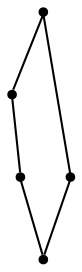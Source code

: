 graph {
  node [shape=point,comment="{\"directed\":false,\"doi\":\"10.1007/978-3-540-24595-7_1\",\"figure\":\"2 (2)\"}"]

  v0 [pos="1277.633507449128,1460.0999641418457"]
  v1 [pos="1215.7469703851743,1262.100009918213"]
  v2 [pos="1110.4774118822672,1577.725009918213"]
  v3 [pos="1005.3328397529069,1262.100009918213"]
  v4 [pos="943.4463026889534,1460.0999641418457"]

  v4 -- v3 [id="-12",pos="943.4463026889534,1460.0999641418457 954.5317132994186,1454.6999740600586 954.5317132994186,1454.6999740600586 954.5317132994186,1454.6999740600586 957.7489916424419,1453.0499903361 957.7489916424419,1453.0499903361 957.7489916424419,1453.0499903361 961.2163063226744,1451.2375005086262 961.2163063226744,1451.2375005086262 961.2163063226744,1451.2375005086262 964.9294603924418,1449.2583084106445 964.9294603924418,1449.2583084106445 964.9294603924418,1449.2583084106445 972.685101744186,1444.9666468302407 972.685101744186,1444.9666468302407 972.685101744186,1444.9666468302407 976.4816224563954,1442.6541773478189 976.4816224563954,1442.6541773478189 976.4816224563954,1442.6541773478189 980.2782067587209,1440.4291915893555 980.2782067587209,1440.4291915893555 980.2782067587209,1440.4291915893555 983.9913608284884,1438.12079111735 983.9913608284884,1438.12079111735 983.9913608284884,1438.12079111735 987.4545421511627,1435.8083216349282 987.4545421511627,1435.8083216349282 987.4545421511627,1435.8083216349282 990.7551235465116,1433.5791397094727 990.7551235465116,1433.5791397094727 990.7551235465116,1433.5791397094727 993.8098655523256,1431.270866394043 993.8098655523256,1431.270866394043 993.8098655523256,1431.270866394043 996.6978742732558,1429.0416844685872 996.6978742732558,1429.0416844685872 996.6978742732558,1429.0416844685872 999.3400436046511,1426.733283996582 999.3400436046511,1426.733283996582 999.3400436046511,1426.733283996582 1001.8155432412791,1424.5082982381184 1001.8155432412791,1424.5082982381184 1001.8155432412791,1424.5082982381184 1004.0409429505813,1422.2791163126626 1004.0409429505813,1422.2791163126626 1004.0409429505813,1422.2791163126626 1006.1038063226744,1419.9666468302407 1006.1038063226744,1419.9666468302407 1006.1038063226744,1419.9666468302407 1007.9208303052326,1417.658373514811 1007.9208303052326,1417.658373514811 1007.9208303052326,1417.658373514811 1009.5711210029069,1415.349973042806 1009.5711210029069,1415.349973042806 1009.5711210029069,1415.349973042806 1011.054742005814,1412.9582850138345 1011.054742005814,1412.9582850138345 1011.054742005814,1412.9582850138345 1012.3758266715116,1410.400021870931 1012.3758266715116,1410.400021870931 1012.3758266715116,1410.400021870931 1013.6135446947675,1407.8416315714517 1013.6135446947675,1407.8416315714517 1013.6135446947675,1407.8416315714517 1014.6845930232558,1405.1999537150064 1014.6845930232558,1405.1999537150064 1014.6845930232558,1405.1999537150064 1015.5931050145349,1402.3957697550454 1015.5931050145349,1402.3957697550454 1015.5931050145349,1402.3957697550454 1016.2557140261628,1400.0874964396157 1016.2557140261628,1400.0874964396157 1016.2557140261628,1400.0874964396157 1016.8308230377907,1397.6958084106445 1016.8308230377907,1397.6958084106445 1016.8308230377907,1397.6958084106445 1017.4100654069767,1395.2166366577148 1017.4100654069767,1395.2166366577148 1017.4100654069767,1395.2166366577148 1017.8226380813953,1392.6624425252278 1017.8226380813953,1392.6624425252278 1017.8226380813953,1392.6624425252278 1018.2352107558139,1389.9374771118164 1018.2352107558139,1389.9374771118164 1018.2352107558139,1389.9374771118164 1018.564480377907,1387.1332931518555 1018.564480377907,1387.1332931518555 1018.564480377907,1387.1332931518555 1018.7311500726744,1384.1625340779622 1018.7311500726744,1384.1625340779622 1018.7311500726744,1384.1625340779622 1018.8936864098837,1381.1124293009439 1018.8936864098837,1381.1124293009439 1018.8936864098837,1381.1124293009439 1018.9770530523256,1377.8124618530273 1018.9770530523256,1377.8124618530273 1018.9770530523256,1377.8124618530273 1018.9770530523256,1370.7166163126626 1018.9770530523256,1370.7166163126626 1018.9770530523256,1370.7166163126626 1018.8103197674418,1366.9208653767903 1018.8103197674418,1366.9208653767903 1018.8103197674418,1366.9208653767903 1018.564480377907,1362.8791936238606 1018.564480377907,1362.8791936238606 1018.564480377907,1362.8791936238606 1018.3185773982558,1358.587532043457 1018.3185773982558,1358.587532043457 1018.3185773982558,1358.587532043457 1017.9851744186046,1354.1333643595376 1017.9851744186046,1354.1333643595376 1017.9851744186046,1354.1333643595376 1017.4934320494186,1349.433275858561 1017.4934320494186,1349.433275858561 1017.4934320494186,1349.433275858561 1017.0808593749999,1344.483324686686 1017.0808593749999,1344.483324686686 1017.0808593749999,1344.483324686686 1016.5015534156977,1339.4499588012695 1016.5015534156977,1339.4499588012695 1016.5015534156977,1339.4499588012695 1015.8431413517442,1334.170799255371 1015.8431413517442,1334.170799255371 1015.8431413517442,1334.170799255371 1015.1805323401163,1328.7249374389648 1015.1805323401163,1328.7249374389648 1015.1805323401163,1328.7249374389648 1014.5220566860465,1323.1125005086262 1014.5220566860465,1323.1125005086262 1014.5220566860465,1323.1125005086262 1013.7802143895349,1317.5041325887044 1013.7802143895349,1317.5041325887044 1013.7802143895349,1317.5041325887044 1012.9550690406977,1311.8916956583657 1012.9550690406977,1311.8916956583657 1012.9550690406977,1311.8916956583657 1012.1299236918604,1306.2000401814778 1012.1299236918604,1306.2000401814778 1012.1299236918604,1306.2000401814778 1011.3839480377907,1300.674959818522 1011.3839480377907,1300.674959818522 1011.3839480377907,1300.674959818522 1010.5588026889535,1295.3125127156575 1010.5588026889535,1295.3125127156575 1010.5588026889535,1295.3125127156575 1009.8170239825581,1290.1958592732747 1009.8170239825581,1290.1958592732747 1009.8170239825581,1290.1958592732747 1009.0751816860464,1285.412483215332 1009.0751816860464,1285.412483215332 1009.0751816860464,1285.412483215332 1008.3334029796512,1280.9583155314126 1008.3334029796512,1280.9583155314126 1008.3334029796512,1280.9583155314126 1007.6707939680232,1276.9124476114907 1007.6707939680232,1276.9124476114907 1007.6707939680232,1276.9124476114907 1007.1789880087209,1273.3666865030923 1007.1789880087209,1273.3666865030923 1007.1789880087209,1273.3666865030923 1006.6831122819767,1270.3958002726235 1006.6831122819767,1270.3958002726235 1006.6831122819767,1270.3958002726235 1005.3328397529069,1262.100009918213 1005.3328397529069,1262.100009918213 1005.3328397529069,1262.100009918213"]
  v4 -- v2 [id="-13",pos="943.4463026889534,1460.0999641418457 951.8937409156977,1458.5791397094727 951.8937409156977,1458.5791397094727 951.8937409156977,1458.5791397094727 954.9442859738372,1458.0833562215169 954.9442859738372,1458.0833562215169 954.9442859738372,1458.0833562215169 958.574136991279,1457.42493947347 958.574136991279,1457.42493947347 958.574136991279,1457.42493947347 962.6999273255814,1456.6791661580403 962.6999273255814,1456.6791661580403 962.6999273255814,1456.6791661580403 967.238226744186,1455.9374618530273 967.238226744186,1455.9374618530273 967.238226744186,1455.9374618530273 972.1891624273255,1455.112469991048 972.1891624273255,1455.112469991048 972.1891624273255,1455.112469991048 977.4735010901163,1454.2874781290689 977.4735010901163,1454.2874781290689 977.4735010901163,1454.2874781290689 982.9161791424418,1453.4624862670898 982.9161791424418,1453.4624862670898 982.9161791424418,1453.4624862670898 988.5297238372093,1452.558275858561 988.5297238372093,1452.558275858561 988.5297238372093,1452.558275858561 1000.0818859011628,1450.9082921346028 1000.0818859011628,1450.9082921346028 1000.0818859011628,1450.9082921346028 1005.7746002906977,1450.162518819173 1005.7746002906977,1450.162518819173 1005.7746002906977,1450.162518819173 1011.3839480377907,1449.5041020711262 1011.3839480377907,1449.5041020711262 1011.3839480377907,1449.5041020711262 1016.9141896802325,1448.8416163126626 1016.9141896802325,1448.8416163126626 1016.9141896802325,1448.8416163126626 1022.2776344476744,1448.2666142781575 1022.2776344476744,1448.2666142781575 1022.2776344476744,1448.2666142781575 1027.3953034156978,1447.7708307902017 1027.3953034156978,1447.7708307902017 1027.3953034156978,1447.7708307902017 1032.2628724563954,1447.4416224161782 1032.2628724563954,1447.4416224161782 1032.2628724563954,1447.4416224161782 1036.9637082122092,1447.1125411987305 1036.9637082122092,1447.1125411987305 1036.9637082122092,1447.1125411987305 1041.4229015261628,1446.9458389282227 1041.4229015261628,1446.9458389282227 1041.4229015261628,1446.9458389282227 1045.6278615552326,1446.7791366577148 1045.6278615552326,1446.7791366577148 1045.6278615552326,1446.7791366577148 1049.6744186046512,1446.7791366577148 1049.6744186046512,1446.7791366577148 1049.6744186046512,1446.7791366577148 1053.3876362645349,1446.862424214681 1053.3876362645349,1446.862424214681 1053.3876362645349,1446.862424214681 1056.934120639535,1447.1125411987305 1056.934120639535,1447.1125411987305 1056.934120639535,1447.1125411987305 1060.2347020348836,1447.3583348592122 1060.2347020348836,1447.3583348592122 1060.2347020348836,1447.3583348592122 1063.368613735465,1447.7708307902017 1063.368613735465,1447.7708307902017 1063.368613735465,1447.7708307902017 1066.3399890988371,1448.2666142781575 1066.3399890988371,1448.2666142781575 1066.3399890988371,1448.2666142781575 1069.0655886627908,1448.9250310262044 1069.0655886627908,1448.9250310262044 1069.0655886627908,1448.9250310262044 1071.7035610465116,1449.670804341634 1071.7035610465116,1449.670804341634 1071.7035610465116,1449.670804341634 1074.0955668604652,1450.4957962036133 1074.0955668604652,1450.4957962036133 1074.0955668604652,1450.4957962036133 1076.40859375,1451.483294169108 1076.40859375,1451.483294169108 1076.40859375,1451.483294169108 1078.6339934593022,1452.474988301595 1078.6339934593022,1452.474988301595 1078.6339934593022,1452.474988301595 1080.6968568313953,1453.7124760945637 1080.6968568313953,1453.7124760945637 1080.6968568313953,1453.7124760945637 1082.6806140988372,1454.9499638875325 1082.6806140988372,1454.9499638875325 1082.6806140988372,1454.9499638875325 1084.5767441860464,1456.4333724975586 1084.5767441860464,1456.4333724975586 1084.5767441860464,1456.4333724975586 1086.472874273256,1458.0833562215169 1086.472874273256,1458.0833562215169 1086.472874273256,1458.0833562215169 1088.2065952034884,1459.8166275024414 1088.2065952034884,1459.8166275024414 1088.2065952034884,1459.8166275024414 1089.8568859011627,1461.712532043457 1089.8568859011627,1461.712532043457 1089.8568859011627,1461.712532043457 1091.4238735465117,1463.7750116984048 1091.4238735465117,1463.7750116984048 1091.4238735465117,1463.7750116984048 1092.9116279069767,1466.0874811808267 1092.9116279069767,1466.0874811808267 1092.9116279069767,1466.0874811808267 1094.2326489825582,1468.479169209798 1094.2326489825582,1468.479169209798 1094.2326489825582,1468.479169209798 1095.5496002906978,1471.1166508992512 1095.5496002906978,1471.1166508992512 1095.5496002906978,1471.1166508992512 1096.7873183139534,1474.0041224161782 1096.7873183139534,1474.0041224161782 1096.7873183139534,1474.0041224161782 1097.945930232558,1477.0582962036133 1097.945930232558,1477.0582962036133 1097.945930232558,1477.0582962036133 1099.0169149709302,1480.4416783650715 1099.0169149709302,1480.4416783650715 1099.0169149709302,1480.4416783650715 1100.0087936046511,1483.98743947347 1100.0087936046511,1483.98743947347 1100.0087936046511,1483.98743947347 1100.9964752906976,1487.783317565918 1100.9964752906976,1487.783317565918 1100.9964752906976,1487.783317565918 1101.9049236918604,1491.9082768758137 1101.9049236918604,1491.9082768758137 1101.9049236918604,1491.9082768758137 1102.7300690406976,1496.1999384562173 1102.7300690406976,1496.1999384562173 1102.7300690406976,1496.1999384562173 1103.555214389535,1500.7375208536782 1103.555214389535,1500.7375208536782 1103.555214389535,1500.7375208536782 1104.2970566860465,1505.6041844685872 1104.2970566860465,1505.6041844685872 1104.2970566860465,1505.6041844685872 1105.038898982558,1510.6374231974282 1105.038898982558,1510.6374231974282 1105.038898982558,1510.6374231974282 1105.701507994186,1515.8332951863606 1105.701507994186,1515.8332951863606 1105.701507994186,1515.8332951863606 1106.276617005814,1521.112454732259 1106.276617005814,1521.112454732259 1106.276617005814,1521.112454732259 1106.8559229651162,1526.6416041056314 1106.8559229651162,1526.6416041056314 1106.8559229651162,1526.6416041056314 1107.435101744186,1532.0874659220376 1107.435101744186,1532.0874659220376 1107.435101744186,1532.0874659220376 1107.9269077034883,1537.5291315714517 1107.9269077034883,1537.5291315714517 1107.9269077034883,1537.5291315714517 1108.339480377907,1542.974993387858 1108.339480377907,1542.974993387858 1108.339480377907,1542.974993387858 1108.7520530523257,1548.174934387207 1108.7520530523257,1548.174934387207 1108.7520530523257,1548.174934387207 1109.085519622093,1553.0415980021157 1109.085519622093,1553.0415980021157 1109.085519622093,1553.0415980021157 1109.4146620639535,1557.662467956543 1109.4146620639535,1557.662467956543 1109.4146620639535,1557.662467956543 1109.660628633721,1561.8666458129883 1109.660628633721,1561.8666458129883 1109.660628633721,1561.8666458129883 1109.9106649709302,1565.5791091918945 1109.9106649709302,1565.5791091918945 1109.9106649709302,1565.5791091918945 1110.0732013081395,1568.7999852498372 1110.0732013081395,1568.7999852498372 1110.0732013081395,1568.7999852498372 1110.4774118822672,1577.725009918213 1110.4774118822672,1577.725009918213 1110.4774118822672,1577.725009918213"]
  v0 -- v1 [id="-24",pos="1277.633507449128,1460.0999641418457 1271.7199127906977,1457.341651916504 1271.7199127906977,1457.341651916504 1271.7199127906977,1457.341651916504 1266.4397710755813,1454.6999740600586 1266.4397710755813,1454.6999740600586 1266.4397710755813,1454.6999740600586 1263.222492732558,1453.0499903361 1263.222492732558,1453.0499903361 1263.222492732558,1453.0499903361 1259.7551780523256,1451.2375005086262 1259.7551780523256,1451.2375005086262 1259.7551780523256,1451.2375005086262 1256.042023982558,1449.2583084106445 1256.042023982558,1449.2583084106445 1256.042023982558,1449.2583084106445 1248.2863190406977,1444.9666468302407 1248.2863190406977,1444.9666468302407 1248.2863190406977,1444.9666468302407 1244.4898619186047,1442.6541773478189 1244.4898619186047,1442.6541773478189 1244.4898619186047,1442.6541773478189 1240.6974745639534,1440.4291915893555 1240.6974745639534,1440.4291915893555 1240.6974745639534,1440.4291915893555 1236.984320494186,1438.12079111735 1236.984320494186,1438.12079111735 1236.984320494186,1438.12079111735 1233.5170058139536,1435.8083216349282 1233.5170058139536,1435.8083216349282 1233.5170058139536,1435.8083216349282 1230.2162972383721,1433.5791397094727 1230.2162972383721,1433.5791397094727 1230.2162972383721,1433.5791397094727 1227.1615552325582,1431.270866394043 1227.1615552325582,1431.270866394043 1227.1615552325582,1431.270866394043 1224.273546511628,1429.0416844685872 1224.273546511628,1429.0416844685872 1224.273546511628,1429.0416844685872 1221.635574127907,1426.733283996582 1221.635574127907,1426.733283996582 1221.635574127907,1426.733283996582 1219.1601380813954,1424.5082982381184 1219.1601380813954,1424.5082982381184 1219.1601380813954,1424.5082982381184 1216.9305414244186,1422.2791163126626 1216.9305414244186,1422.2791163126626 1216.9305414244186,1422.2791163126626 1214.8676780523256,1419.9666468302407 1214.8676780523256,1419.9666468302407 1214.8676780523256,1419.9666468302407 1213.054851017442,1417.658373514811 1213.054851017442,1417.658373514811 1213.054851017442,1417.658373514811 1211.4045603197674,1415.349973042806 1211.4045603197674,1415.349973042806 1211.4045603197674,1415.349973042806 1209.9166787790698,1412.9582850138345 1209.9166787790698,1412.9582850138345 1209.9166787790698,1412.9582850138345 1208.5956577034883,1410.400021870931 1208.5956577034883,1410.400021870931 1208.5956577034883,1410.400021870931 1207.3579396802324,1407.8416315714517 1207.3579396802324,1407.8416315714517 1207.3579396802324,1407.8416315714517 1206.2868277616278,1405.1999537150064 1206.2868277616278,1405.1999537150064 1206.2868277616278,1405.1999537150064 1205.378379360465,1402.3957697550454 1205.378379360465,1402.3957697550454 1205.378379360465,1402.3957697550454 1204.7199672965116,1400.0874964396157 1204.7199672965116,1400.0874964396157 1204.7199672965116,1400.0874964396157 1204.1406613372094,1397.6958084106445 1204.1406613372094,1397.6958084106445 1204.1406613372094,1397.6958084106445 1203.5655523255814,1395.2166366577148 1203.5655523255814,1395.2166366577148 1203.5655523255814,1395.2166366577148 1203.1529796511627,1392.6624425252278 1203.1529796511627,1392.6624425252278 1203.1529796511627,1392.6624425252278 1202.7404069767442,1389.9374771118164 1202.7404069767442,1389.9374771118164 1202.7404069767442,1389.9374771118164 1202.4069404069767,1387.1332931518555 1202.4069404069767,1387.1332931518555 1202.4069404069767,1387.1332931518555 1202.2444040697674,1384.1625340779622 1202.2444040697674,1384.1625340779622 1202.2444040697674,1384.1625340779622 1202.0777979651164,1381.1124293009439 1202.0777979651164,1381.1124293009439 1202.0777979651164,1381.1124293009439 1201.9943677325582,1377.8124618530273 1201.9943677325582,1377.8124618530273 1201.9943677325582,1377.8124618530273 1201.9943677325582,1370.7166163126626 1201.9943677325582,1370.7166163126626 1201.9943677325582,1370.7166163126626 1202.1611010174418,1366.9208653767903 1202.1611010174418,1366.9208653767903 1202.1611010174418,1366.9208653767903 1202.4069404069767,1362.8791936238606 1202.4069404069767,1362.8791936238606 1202.4069404069767,1362.8791936238606 1202.6571039244186,1358.587532043457 1202.6571039244186,1358.587532043457 1202.6571039244186,1358.587532043457 1202.9862463662791,1354.1333643595376 1202.9862463662791,1354.1333643595376 1202.9862463662791,1354.1333643595376 1203.4822492732558,1349.433275858561 1203.4822492732558,1349.433275858561 1203.4822492732558,1349.433275858561 1203.8948219476745,1344.483324686686 1203.8948219476745,1344.483324686686 1203.8948219476745,1344.483324686686 1204.4699309593022,1339.4499588012695 1204.4699309593022,1339.4499588012695 1204.4699309593022,1339.4499588012695 1205.13253997093,1334.170799255371 1205.13253997093,1334.170799255371 1205.13253997093,1334.170799255371 1205.7909520348837,1328.7249374389648 1205.7909520348837,1328.7249374389648 1205.7909520348837,1328.7249374389648 1206.4535610465116,1323.1125005086262 1206.4535610465116,1323.1125005086262 1206.4535610465116,1323.1125005086262 1207.1954033430231,1317.5041325887044 1207.1954033430231,1317.5041325887044 1207.1954033430231,1317.5041325887044 1208.0205486918605,1311.8916956583657 1208.0205486918605,1311.8916956583657 1208.0205486918605,1311.8916956583657 1208.8456940406977,1306.2000401814778 1208.8456940406977,1306.2000401814778 1208.8456940406977,1306.2000401814778 1209.5875363372093,1300.674959818522 1209.5875363372093,1300.674959818522 1209.5875363372093,1300.674959818522 1210.4126816860464,1295.3125127156575 1210.4126816860464,1295.3125127156575 1210.4126816860464,1295.3125127156575 1211.1543968023257,1290.1958592732747 1211.1543968023257,1290.1958592732747 1211.1543968023257,1290.1958592732747 1211.8962390988372,1285.412483215332 1211.8962390988372,1285.412483215332 1211.8962390988372,1285.412483215332 1212.6422783430232,1280.9583155314126 1212.6422783430232,1280.9583155314126 1212.6422783430232,1280.9583155314126 1213.3006904069766,1276.9124476114907 1213.3006904069766,1276.9124476114907 1213.3006904069766,1276.9124476114907 1213.796566133721,1273.3666865030923 1213.796566133721,1273.3666865030923 1213.796566133721,1273.3666865030923 1214.2925690406976,1270.3958002726235 1214.2925690406976,1270.3958002726235 1214.2925690406976,1270.3958002726235 1215.7469703851743,1262.100009918213 1215.7469703851743,1262.100009918213 1215.7469703851743,1262.100009918213"]
  v2 -- v0 [id="-26",pos="1110.4774118822672,1577.725009918213 1110.8983466569766,1568.7999852498372 1110.8983466569766,1568.7999852498372 1110.8983466569766,1568.7999852498372 1111.0649527616279,1565.5791091918945 1111.0649527616279,1565.5791091918945 1111.0649527616279,1565.5791091918945 1111.3109193313953,1561.8666458129883 1111.3109193313953,1561.8666458129883 1111.3109193313953,1561.8666458129883 1111.5609556686047,1557.662467956543 1111.5609556686047,1557.662467956543 1111.5609556686047,1557.662467956543 1111.890098110465,1553.0415980021157 1111.890098110465,1553.0415980021157 1111.890098110465,1553.0415980021157 1112.219367732558,1548.174934387207 1112.219367732558,1548.174934387207 1112.219367732558,1548.174934387207 1112.6319404069768,1542.974993387858 1112.6319404069768,1542.974993387858 1112.6319404069768,1542.974993387858 1113.0445130813953,1537.5291315714517 1113.0445130813953,1537.5291315714517 1113.0445130813953,1537.5291315714517 1113.5405159883721,1532.0874659220376 1113.5405159883721,1532.0874659220376 1113.5405159883721,1532.0874659220376 1114.115625,1526.6416041056314 1114.115625,1526.6416041056314 1114.115625,1526.6416041056314 1114.6948037790698,1521.112454732259 1114.6948037790698,1521.112454732259 1114.6948037790698,1521.112454732259 1115.274109738372,1515.8332951863606 1115.274109738372,1515.8332951863606 1115.274109738372,1515.8332951863606 1115.9325218023255,1510.6374231974282 1115.9325218023255,1510.6374231974282 1115.9325218023255,1510.6374231974282 1116.6743640988373,1505.6041844685872 1116.6743640988373,1505.6041844685872 1116.6743640988373,1505.6041844685872 1117.4162063953488,1500.7375208536782 1117.4162063953488,1500.7375208536782 1117.4162063953488,1500.7375208536782 1118.241351744186,1496.1999384562173 1118.241351744186,1496.1999384562173 1118.241351744186,1496.1999384562173 1119.0664970930231,1491.9082768758137 1119.0664970930231,1491.9082768758137 1119.0664970930231,1491.9082768758137 1119.974945494186,1487.783317565918 1119.974945494186,1487.783317565918 1119.974945494186,1487.783317565918 1120.9668241279069,1483.98743947347 1120.9668241279069,1483.98743947347 1120.9668241279069,1483.98743947347 1121.9545058139536,1480.4416783650715 1121.9545058139536,1480.4416783650715 1121.9545058139536,1480.4416783650715 1123.0296875,1477.0582962036133 1123.0296875,1477.0582962036133 1123.0296875,1477.0582962036133 1124.1841024709302,1474.0041224161782 1124.1841024709302,1474.0041224161782 1124.1841024709302,1474.0041224161782 1125.421820494186,1471.1166508992512 1125.421820494186,1471.1166508992512 1125.421820494186,1471.1166508992512 1126.74296875,1468.479169209798 1126.74296875,1468.479169209798 1126.74296875,1468.479169209798 1128.0639898255813,1466.0874811808267 1128.0639898255813,1466.0874811808267 1128.0639898255813,1466.0874811808267 1129.547547238372,1463.7750116984048 1129.547547238372,1463.7750116984048 1129.547547238372,1463.7750116984048 1131.1145348837208,1461.712532043457 1131.1145348837208,1461.712532043457 1131.1145348837208,1461.712532043457 1132.7648255813954,1459.8166275024414 1132.7648255813954,1459.8166275024414 1132.7648255813954,1459.8166275024414 1134.4985465116279,1458.0833562215169 1134.4985465116279,1458.0833562215169 1134.4985465116279,1458.0833562215169 1136.3946765988371,1456.4333724975586 1136.3946765988371,1456.4333724975586 1136.3946765988371,1456.4333724975586 1138.378433866279,1454.9499638875325 1138.378433866279,1454.9499638875325 1138.378433866279,1454.9499638875325 1140.2745639534883,1453.7124760945637 1140.2745639534883,1453.7124760945637 1140.2745639534883,1453.7124760945637 1142.3374273255813,1452.474988301595 1142.3374273255813,1452.474988301595 1142.3374273255813,1452.474988301595 1144.567023982558,1451.483294169108 1144.567023982558,1451.483294169108 1144.567023982558,1451.483294169108 1146.8758539244186,1450.4957962036133 1146.8758539244186,1450.4957962036133 1146.8758539244186,1450.4957962036133 1149.2679869186047,1449.670804341634 1149.2679869186047,1449.670804341634 1149.2679869186047,1449.670804341634 1151.91015625,1448.9250310262044 1151.91015625,1448.9250310262044 1151.91015625,1448.9250310262044 1154.6314316860464,1448.2666142781575 1154.6314316860464,1448.2666142781575 1154.6314316860464,1448.2666142781575 1157.6028706395348,1447.7708307902017 1157.6028706395348,1447.7708307902017 1157.6028706395348,1447.7708307902017 1160.73671875,1447.3583348592122 1160.73671875,1447.3583348592122 1160.73671875,1447.3583348592122 1164.0373001453488,1447.1125411987305 1164.0373001453488,1447.1125411987305 1164.0373001453488,1447.1125411987305 1167.5880450581394,1446.862424214681 1167.5880450581394,1446.862424214681 1167.5880450581394,1446.862424214681 1171.301199127907,1446.7791366577148 1171.301199127907,1446.7791366577148 1171.301199127907,1446.7791366577148 1175.3436228197675,1446.7791366577148 1175.3436228197675,1446.7791366577148 1175.3436228197675,1446.7791366577148 1179.5527797965117,1446.9458389282227 1179.5527797965117,1446.9458389282227 1179.5527797965117,1446.9458389282227 1184.0077761627906,1447.1125411987305 1184.0077761627906,1447.1125411987305 1184.0077761627906,1447.1125411987305 1188.7128088662791,1447.4416224161782 1188.7128088662791,1447.4416224161782 1188.7128088662791,1447.4416224161782 1193.5803779069768,1447.7708307902017 1193.5803779069768,1447.7708307902017 1193.5803779069768,1447.7708307902017 1198.6937863372093,1448.2666142781575 1198.6937863372093,1448.2666142781575 1198.6937863372093,1448.2666142781575 1204.0573582848838,1448.8416163126626 1204.0573582848838,1448.8416163126626 1204.0573582848838,1448.8416163126626 1209.5875363372093,1449.5041020711262 1209.5875363372093,1449.5041020711262 1209.5875363372093,1449.5041020711262 1215.196820494186,1450.162518819173 1215.196820494186,1450.162518819173 1215.196820494186,1450.162518819173 1220.8937318313954,1450.9082921346028 1220.8937318313954,1450.9082921346028 1220.8937318313954,1450.9082921346028 1232.4458938953487,1452.558275858561 1232.4458938953487,1452.558275858561 1232.4458938953487,1452.558275858561 1238.055305232558,1453.4624862670898 1238.055305232558,1453.4624862670898 1238.055305232558,1453.4624862670898 1243.5021802325582,1454.2874781290689 1243.5021802325582,1454.2874781290689 1243.5021802325582,1454.2874781290689 1248.7823219476743,1455.112469991048 1248.7823219476743,1455.112469991048 1248.7823219476743,1455.112469991048 1253.7331940406978,1455.9374618530273 1253.7331940406978,1455.9374618530273 1253.7331940406978,1455.9374618530273 1258.2714934593023,1456.6791661580403 1258.2714934593023,1456.6791661580403 1258.2714934593023,1456.6791661580403 1262.397347383721,1457.42493947347 1262.397347383721,1457.42493947347 1262.397347383721,1457.42493947347 1266.0271984011629,1458.0833562215169 1266.0271984011629,1458.0833562215169 1266.0271984011629,1458.0833562215169 1269.0819404069766,1458.5791397094727 1269.0819404069766,1458.5791397094727 1269.0819404069766,1458.5791397094727 1277.633507449128,1460.0999641418457 1277.633507449128,1460.0999641418457 1277.633507449128,1460.0999641418457"]
  v3 -- v1 [id="-37",pos="1005.3328397529069,1262.100009918213 1008.0041969476744,1269.7375106811523 1008.0041969476744,1269.7375106811523 1008.0041969476744,1269.7375106811523 1008.991878633721,1272.7082697550454 1008.991878633721,1272.7082697550454 1008.991878633721,1272.7082697550454 1010.2295966569767,1276.1708704630532 1010.2295966569767,1276.1708704630532 1010.2295966569767,1276.1708704630532 1011.7173510174418,1280.2958297729492 1011.7173510174418,1280.2958297729492 1011.7173510174418,1280.2958297729492 1013.3676417151163,1284.9166997273762 1013.3676417151163,1284.9166997273762 1013.3676417151163,1284.9166997273762 1015.2638353924418,1290.0291570027669 1015.2638353924418,1290.0291570027669 1015.2638353924418,1290.0291570027669 1017.3267623546511,1295.725008646647 1017.3267623546511,1295.725008646647 1017.3267623546511,1295.725008646647 1019.6355287063953,1301.9124476114907 1019.6355287063953,1301.9124476114907 1019.6355287063953,1301.9124476114907 1022.0317950581396,1308.5125096638997 1022.0317950581396,1308.5125096638997 1022.0317950581396,1308.5125096638997 1024.5864007994187,1315.4416529337564 1024.5864007994187,1315.4416529337564 1024.5864007994187,1315.4416529337564 1027.3119367732559,1322.7000045776367 1027.3119367732559,1322.7000045776367 1027.3119367732559,1322.7000045776367 1030.1166424418604,1330.1249313354492 1030.1166424418604,1330.1249313354492 1030.1166424418604,1330.1249313354492 1033.0046511627907,1337.799975077311 1033.0046511627907,1337.799975077311 1033.0046511627907,1337.799975077311 1035.9760265261627,1345.554110209147 1035.9760265261627,1345.554110209147 1035.9760265261627,1345.554110209147 1039.0266351744185,1353.3916600545247 1039.0266351744185,1353.3916600545247 1039.0266351744185,1353.3916600545247 1041.9980105377906,1361.1457951863606 1041.9980105377906,1361.1457951863606 1041.9980105377906,1361.1457951863606 1045.0527525436046,1368.8999303181965 1045.0527525436046,1368.8999303181965 1045.0527525436046,1368.8999303181965 1048.103297601744,1376.4916865030923 1048.103297601744,1376.4916865030923 1048.103297601744,1376.4916865030923 1051.158039607558,1383.9166132609048 1051.158039607558,1383.9166132609048 1051.158039607558,1383.9166132609048 1054.1294149709302,1391.0916773478189 1054.1294149709302,1391.0916773478189 1054.1294149709302,1391.0916773478189 1057.0174236918604,1398.108304341634 1057.0174236918604,1398.108304341634 1057.0174236918604,1398.108304341634 1059.905496002907,1404.8708724975586 1059.905496002907,1404.8708724975586 1059.905496002907,1404.8708724975586 1062.7102016715116,1411.3083012898762 1062.7102016715116,1411.3083012898762 1062.7102016715116,1411.3083012898762 1065.51484375,1417.4916712443032 1065.51484375,1417.4916712443032 1065.51484375,1417.4916712443032 1068.1570130813952,1423.3500289916992 1068.1570130813952,1423.3500289916992 1068.1570130813952,1423.3500289916992 1070.7949854651163,1428.9624659220376 1070.7949854651163,1428.9624659220376 1070.7949854651163,1428.9624659220376 1073.353851744186,1434.15833791097 1073.353851744186,1434.15833791097 1073.353851744186,1434.15833791097 1075.8292877906977,1439.025001525879 1075.8292877906977,1439.025001525879 1075.8292877906977,1439.025001525879 1078.2214207848838,1443.645871480306 1078.2214207848838,1443.645871480306 1078.2214207848838,1443.645871480306 1080.534320494186,1447.9375330607095 1080.534320494186,1447.9375330607095 1080.534320494186,1447.9375330607095 1082.8431504360465,1451.8125025431314 1082.8431504360465,1451.8125025431314 1082.8431504360465,1451.8125025431314 1085.0726199127907,1455.4416783650715 1085.0726199127907,1455.4416783650715 1085.0726199127907,1455.4416783650715 1087.218913517442,1458.7416458129883 1087.218913517442,1458.7416458129883 1087.218913517442,1458.7416458129883 1089.281776889535,1461.795819600423 1089.281776889535,1461.795819600423 1089.281776889535,1461.795819600423 1091.344640261628,1464.5207850138345 1091.344640261628,1464.5207850138345 1091.344640261628,1464.5207850138345 1093.4075036337208,1466.912473042806 1093.4075036337208,1466.912473042806 1093.4075036337208,1466.912473042806 1095.3870639534885,1469.0541712443032 1095.3870639534885,1469.0541712443032 1095.3870639534885,1469.0541712443032 1097.3666242732559,1470.8708572387695 1097.3666242732559,1470.8708572387695 1097.3666242732559,1470.8708572387695 1099.2627543604651,1472.437426249186 1099.2627543604651,1472.437426249186 1099.2627543604651,1472.437426249186 1101.1632085755814,1473.7583287556965 1101.1632085755814,1473.7583287556965 1101.1632085755814,1473.7583287556965 1103.0593386627907,1474.8333104451497 1103.0593386627907,1474.8333104451497 1103.0593386627907,1474.8333104451497 1104.8763626453488,1475.658302307129 1104.8763626453488,1475.658302307129 1104.8763626453488,1475.658302307129 1106.772492732558,1476.233304341634 1106.772492732558,1476.233304341634 1106.772492732558,1476.233304341634 1108.6729469476743,1476.5625127156575 1108.6729469476743,1476.5625127156575 1108.6729469476743,1476.5625127156575 1110.4857739825582,1476.6458002726235 1110.4857739825582,1476.6458002726235 1110.4857739825582,1476.6458002726235 1112.3027979651163,1476.5625127156575 1112.3027979651163,1476.5625127156575 1112.3027979651163,1476.5625127156575 1114.1989280523255,1476.233304341634 1114.1989280523255,1476.233304341634 1114.1989280523255,1476.233304341634 1116.0992550872093,1475.658302307129 1116.0992550872093,1475.658302307129 1116.0992550872093,1475.658302307129 1117.912082122093,1474.8333104451497 1117.912082122093,1474.8333104451497 1117.912082122093,1474.8333104451497 1119.8124091569766,1473.7583287556965 1119.8124091569766,1473.7583287556965 1119.8124091569766,1473.7583287556965 1121.7086664244187,1472.437426249186 1121.7086664244187,1472.437426249186 1121.7086664244187,1472.437426249186 1123.604796511628,1470.8708572387695 1123.604796511628,1470.8708572387695 1123.604796511628,1470.8708572387695 1125.5885537790698,1469.0541712443032 1125.5885537790698,1469.0541712443032 1125.5885537790698,1469.0541712443032 1127.5681140988372,1466.912473042806 1127.5681140988372,1466.912473042806 1127.5681140988372,1466.912473042806 1129.6309774709302,1464.5207850138345 1129.6309774709302,1464.5207850138345 1129.6309774709302,1464.5207850138345 1131.6938408430233,1461.795819600423 1131.6938408430233,1461.795819600423 1131.6938408430233,1461.795819600423 1133.7567042151163,1458.7416458129883 1133.7567042151163,1458.7416458129883 1133.7567042151163,1458.7416458129883 1135.9029978197675,1455.4416783650715 1135.9029978197675,1455.4416783650715 1135.9029978197675,1455.4416783650715 1138.1283975290698,1451.8125025431314 1138.1283975290698,1451.8125025431314 1138.1283975290698,1451.8125025431314 1140.441297238372,1447.9375330607095 1140.441297238372,1447.9375330607095 1140.441297238372,1447.9375330607095 1142.7501271802325,1443.645871480306 1142.7501271802325,1443.645871480306 1142.7501271802325,1443.645871480306 1145.142132994186,1439.025001525879 1145.142132994186,1439.025001525879 1145.142132994186,1439.025001525879 1147.6176962209302,1434.15833791097 1147.6176962209302,1434.15833791097 1147.6176962209302,1434.15833791097 1150.1764353197675,1428.9624659220376 1150.1764353197675,1428.9624659220376 1150.1764353197675,1428.9624659220376 1152.8186046511628,1423.3500289916992 1152.8186046511628,1423.3500289916992 1152.8186046511628,1423.3500289916992 1155.4565770348836,1417.4916712443032 1155.4565770348836,1417.4916712443032 1155.4565770348836,1417.4916712443032 1158.2612827034884,1411.3083012898762 1158.2612827034884,1411.3083012898762 1158.2612827034884,1411.3083012898762 1161.0701853197675,1404.8708724975586 1161.0701853197675,1404.8708724975586 1161.0701853197675,1404.8708724975586 1163.9581940406977,1398.108304341634 1163.9581940406977,1398.108304341634 1163.9581940406977,1398.108304341634 1166.8462027616279,1391.0916773478189 1166.8462027616279,1391.0916773478189 1166.8462027616279,1391.0916773478189 1169.8134447674418,1383.9166132609048 1169.8134447674418,1383.9166132609048 1169.8134447674418,1383.9166132609048 1172.8681867732557,1376.4916865030923 1172.8681867732557,1376.4916865030923 1172.8681867732557,1376.4916865030923 1175.9229287790697,1368.8999303181965 1175.9229287790697,1368.8999303181965 1175.9229287790697,1368.8999303181965 1178.9734738372092,1361.1457951863606 1178.9734738372092,1361.1457951863606 1178.9734738372092,1361.1457951863606 1181.9449127906976,1353.3916600545247 1181.9449127906976,1353.3916600545247 1181.9449127906976,1353.3916600545247 1184.999527616279,1345.554110209147 1184.999527616279,1345.554110209147 1184.999527616279,1345.554110209147 1187.966769622093,1337.799975077311 1187.966769622093,1337.799975077311 1187.966769622093,1337.799975077311 1190.8549055232559,1330.1249313354492 1190.8549055232559,1330.1249313354492 1190.8549055232559,1330.1249313354492 1193.6636809593024,1322.7000045776367 1193.6636809593024,1322.7000045776367 1193.6636809593024,1322.7000045776367 1196.3850835755813,1315.4416529337564 1196.3850835755813,1315.4416529337564 1196.3850835755813,1315.4416529337564 1198.9438226744187,1308.5125096638997 1198.9438226744187,1308.5125096638997 1198.9438226744187,1308.5125096638997 1201.3359556686046,1301.9124476114907 1201.3359556686046,1301.9124476114907 1201.3359556686046,1301.9124476114907 1203.644785610465,1295.725008646647 1203.644785610465,1295.725008646647 1203.644785610465,1295.725008646647 1205.707648982558,1290.0291570027669 1205.707648982558,1290.0291570027669 1205.707648982558,1290.0291570027669 1207.6079760174418,1284.9166997273762 1207.6079760174418,1284.9166997273762 1207.6079760174418,1284.9166997273762 1209.2582667151162,1280.2958297729492 1209.2582667151162,1280.2958297729492 1209.2582667151162,1280.2958297729492 1210.741824127907,1276.1708704630532 1210.741824127907,1276.1708704630532 1210.741824127907,1276.1708704630532 1211.9796693313954,1272.7082697550454 1211.9796693313954,1272.7082697550454 1211.9796693313954,1272.7082697550454 1212.9714207848838,1269.7375106811523 1212.9714207848838,1269.7375106811523 1212.9714207848838,1269.7375106811523 1215.7469703851743,1262.100009918213 1215.7469703851743,1262.100009918213 1215.7469703851743,1262.100009918213"]
}
